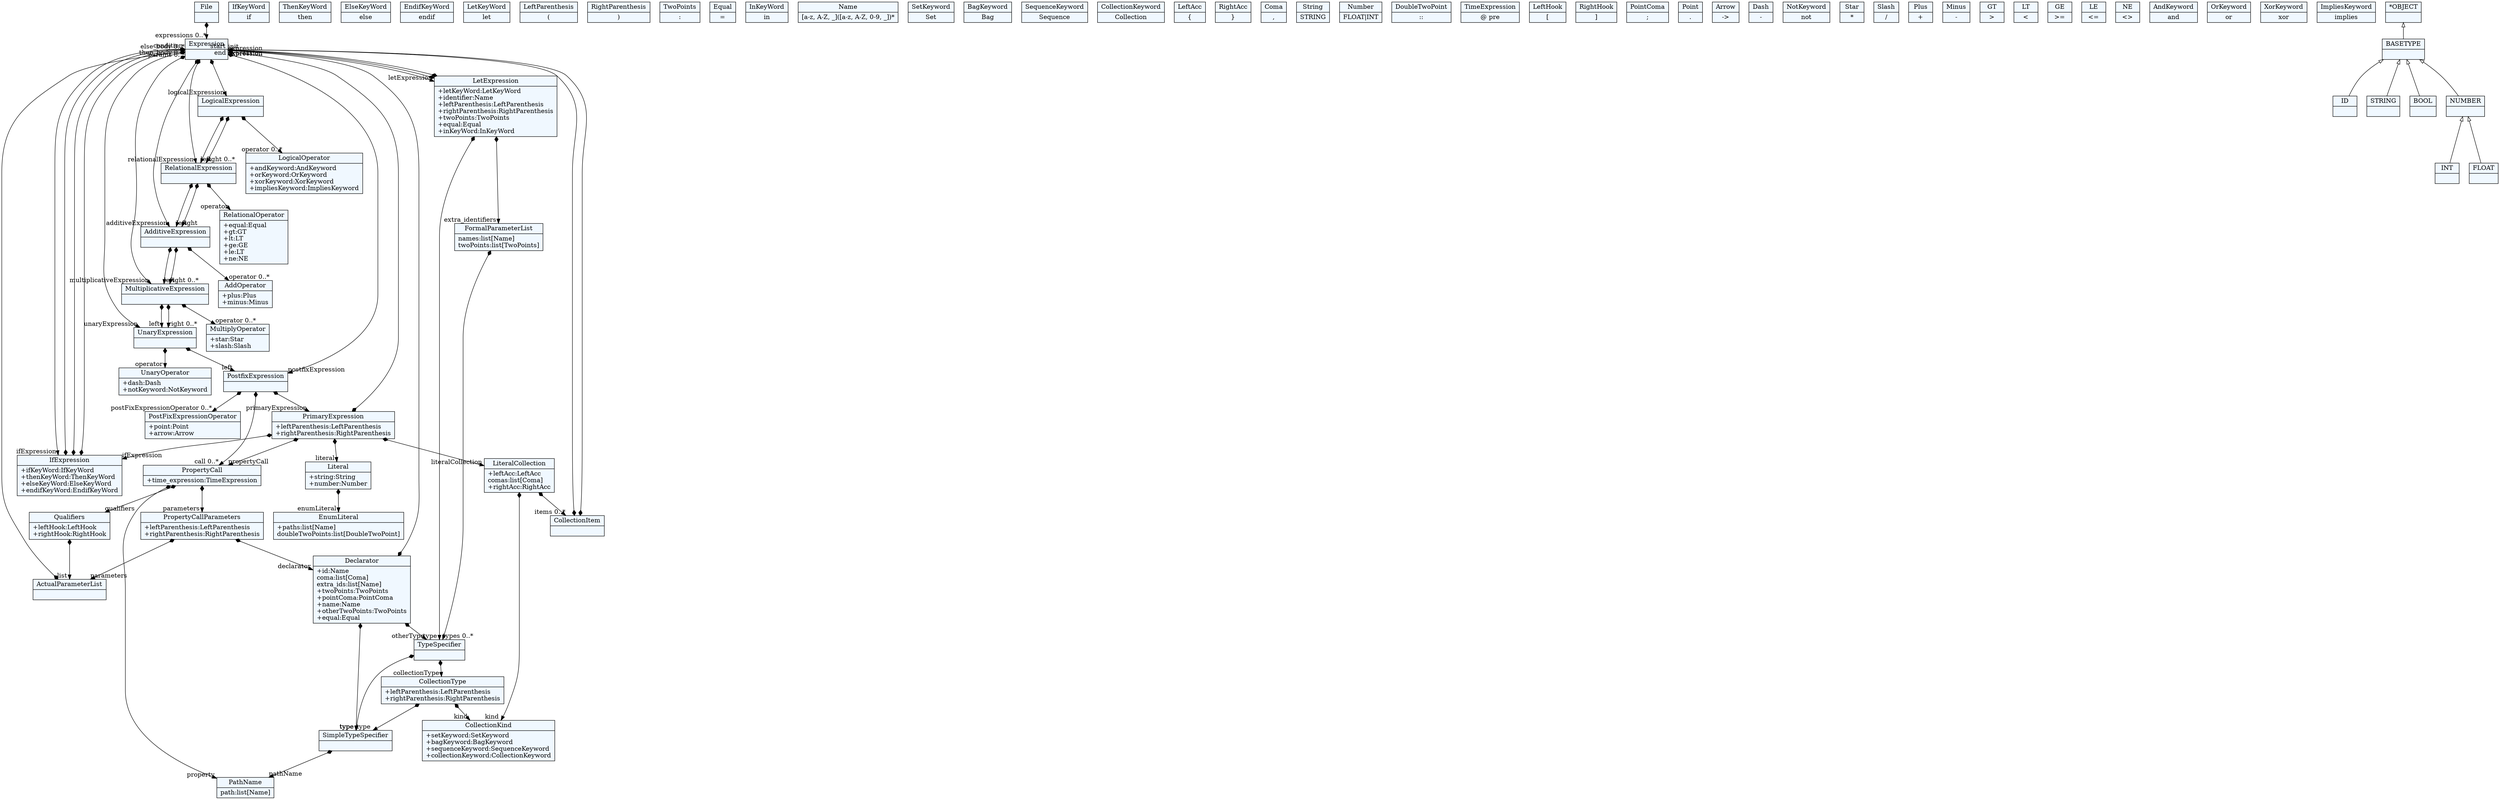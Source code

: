 
    digraph xtext {
    fontname = "Bitstream Vera Sans"
    fontsize = 8
    node[
        shape=record,
        style=filled,
        fillcolor=aliceblue
    ]
    nodesep = 0.3
    edge[dir=black,arrowtail=empty]


45411136 -> 45448000[arrowtail=diamond, dir=both, headlabel="expressions 0..*"]
45411136[ label="{File|}"]

45448000 -> 47931912[arrowtail=diamond, dir=both, headlabel="ifExpression "]
45448000 -> 47960112[arrowtail=diamond, dir=both, headlabel="letExpression "]
45448000 -> 48106304[arrowtail=diamond, dir=both, headlabel="logicalExpression "]
45448000 -> 48158136[arrowtail=diamond, dir=both, headlabel="relationalExpression "]
45448000 -> 48157192[arrowtail=diamond, dir=both, headlabel="unaryExpression "]
45448000 -> 48159552[arrowtail=diamond, dir=both, headlabel="additiveExpression "]
45448000 -> 48194056[arrowtail=diamond, dir=both, headlabel="multiplicativeExpression "]
45448000 -> 48043448[arrowtail=diamond, dir=both, headlabel="postfixExpression "]
45448000[ label="{Expression|}"]

47931912 -> 45448000[arrowtail=diamond, dir=both, headlabel="condition "]
47931912 -> 45448000[arrowtail=diamond, dir=both, headlabel="then_body 0..*"]
47931912 -> 45448000[arrowtail=diamond, dir=both, headlabel="else_body 0..*"]
47931912[ label="{IfExpression|+ifKeyWord:IfKeyWord\l+thenKeyWord:ThenKeyWord\l+elseKeyWord:ElseKeyWord\l+endifKeyWord:EndifKeyWord\l}"]

47933328[ label="{IfKeyWord|if}"]

47934744[ label="{ThenKeyWord|then}"]

47944672[ label="{ElseKeyWord|else}"]

47946088[ label="{EndifKeyWord|endif}"]

47960112 -> 47978856[arrowtail=diamond, dir=both, headlabel="extra_identifiers "]
47960112 -> 47996976[arrowtail=diamond, dir=both, headlabel="type "]
47960112 -> 45448000[arrowtail=diamond, dir=both, headlabel="init "]
47960112 -> 45448000[arrowtail=diamond, dir=both, headlabel="expression "]
47960112[ label="{LetExpression|+letKeyWord:LetKeyWord\l+identifier:Name\l+leftParenthesis:LeftParenthesis\l+rightParenthesis:RightParenthesis\l+twoPoints:TwoPoints\l+equal:Equal\l+inKeyWord:InKeyWord\l}"]

47961528[ label="{LetKeyWord|let}"]

47962944[ label="{LeftParenthesis|(}"]

47976968[ label="{RightParenthesis|)}"]

47978384[ label="{TwoPoints|:}"]

47947032[ label="{Equal|=}"]

47934272[ label="{InKeyWord|in}"]

45390184[ label="{Name|[a-z, A-Z, _]([a-z, A-Z, 0-9, _])*}"]

47978856 -> 47996976[arrowtail=diamond, dir=both, headlabel="types 0..*"]
47978856[ label="{FormalParameterList|names:list[Name]\ltwoPoints:list[TwoPoints]\l}"]

47996976 -> 47998392[arrowtail=diamond, dir=both, headlabel="type "]
47996976 -> 48017928[arrowtail=diamond, dir=both, headlabel="collectionType "]
47996976[ label="{TypeSpecifier|}"]

47998392 -> 47999808[arrowtail=diamond, dir=both, headlabel="pathName "]
47998392[ label="{SimpleTypeSpecifier|}"]

47999808[ label="{PathName|path:list[Name]\l}"]

48017928 -> 48019344[arrowtail=diamond, dir=both, headlabel="kind "]
48017928 -> 47998392[arrowtail=diamond, dir=both, headlabel="type "]
48017928[ label="{CollectionType|+leftParenthesis:LeftParenthesis\l+rightParenthesis:RightParenthesis\l}"]

48019344[ label="{CollectionKind|+setKeyword:SetKeyword\l+bagKeyword:BagKeyword\l+sequenceKeyword:SequenceKeyword\l+collectionKeyword:CollectionKeyword\l}"]

48020760[ label="{SetKeyword|Set}"]

48030688[ label="{BagKeyword|Bag}"]

48032104[ label="{SequenceKeyword|Sequence}"]

48042032[ label="{CollectionKeyword|Collection}"]

48043448 -> 48030216[arrowtail=diamond, dir=both, headlabel="primaryExpression "]
48043448 -> 48144432[arrowtail=diamond, dir=both, headlabel="postFixExpressionOperator 0..*"]
48043448 -> 48103944[arrowtail=diamond, dir=both, headlabel="call 0..*"]
48043448[ label="{PostfixExpression|}"]

48030216 -> 48017456[arrowtail=diamond, dir=both, headlabel="literalCollection "]
48030216 -> 48071648[arrowtail=diamond, dir=both, headlabel="literal "]
48030216 -> 48103944[arrowtail=diamond, dir=both, headlabel="propertyCall "]
48030216 -> 45448000[arrowtail=diamond, dir=both, headlabel="expression "]
48030216 -> 47931912[arrowtail=diamond, dir=both, headlabel="ifExpression "]
48030216[ label="{PrimaryExpression|+leftParenthesis:LeftParenthesis\l+rightParenthesis:RightParenthesis\l}"]

48017456 -> 48019344[arrowtail=diamond, dir=both, headlabel="kind "]
48017456 -> 48043920[arrowtail=diamond, dir=both, headlabel="items 0..*"]
48017456[ label="{LiteralCollection|+leftAcc:LeftAcc\lcomas:list[Coma]\l+rightAcc:RightAcc\l}"]

47979800[ label="{LeftAcc|\{}"]

47944200[ label="{RightAcc|\}}"]

48043920 -> 45448000[arrowtail=diamond, dir=both, headlabel="start "]
48043920 -> 45448000[arrowtail=diamond, dir=both, headlabel="end "]
48043920[ label="{CollectionItem|}"]

48045336[ label="{Coma|,}"]

48071648 -> 48088504[arrowtail=diamond, dir=both, headlabel="enumLiteral "]
48071648[ label="{Literal|+string:String\l+number:Number\l}"]

48073064[ label="{String|STRING}"]

48087088[ label="{Number|FLOAT\|INT}"]

48088504[ label="{EnumLiteral|+paths:list[Name]\ldoubleTwoPoints:list[DoubleTwoPoint]\l}"]

48089920[ label="{DoubleTwoPoint|::}"]

48103944 -> 47999808[arrowtail=diamond, dir=both, headlabel="property "]
48103944 -> 48072592[arrowtail=diamond, dir=both, headlabel="qualifiers "]
48103944 -> 48106776[arrowtail=diamond, dir=both, headlabel="parameters "]
48103944[ label="{PropertyCall|+time_expression:TimeExpression\l}"]

48089448[ label="{TimeExpression|@ pre}"]

48072592 -> 48105360[arrowtail=diamond, dir=both, headlabel="list "]
48072592[ label="{Qualifiers|+leftHook:LeftHook\l+rightHook:RightHook\l}"]

48042976[ label="{LeftHook|[}"]

48018872[ label="{RightHook|]}"]

48105360 -> 45448000[arrowtail=diamond, dir=both, headlabel="params 0..*"]
48105360[ label="{ActualParameterList|}"]

48106776 -> 48124896[arrowtail=diamond, dir=both, headlabel="declarator "]
48106776 -> 48105360[arrowtail=diamond, dir=both, headlabel="parameters "]
48106776[ label="{PropertyCallParameters|+leftParenthesis:LeftParenthesis\l+rightParenthesis:RightParenthesis\l}"]

48124896 -> 47998392[arrowtail=diamond, dir=both, headlabel="type "]
48124896 -> 47996976[arrowtail=diamond, dir=both, headlabel="otherType "]
48124896 -> 45448000[arrowtail=diamond, dir=both, headlabel="expression "]
48124896[ label="{Declarator|+id:Name\lcoma:list[Coma]\lextra_ids:list[Name]\l+twoPoints:TwoPoints\l+pointComa:PointComa\l+name:Name\l+otherTwoPoints:TwoPoints\l+equal:Equal\l}"]

48126312[ label="{PointComa|;}"]

48144432[ label="{PostFixExpressionOperator|+point:Point\l+arrow:Arrow\l}"]

48145848[ label="{Point|.}"]

48147264[ label="{Arrow|-\>}"]

48157192 -> 48158608[arrowtail=diamond, dir=both, headlabel="operator "]
48157192 -> 48043448[arrowtail=diamond, dir=both, headlabel="left "]
48157192[ label="{UnaryExpression|}"]

48158608[ label="{UnaryOperator|+dash:Dash\l+notKeyword:NotKeyword\l}"]

48127256[ label="{Dash|-}"]

47997920[ label="{NotKeyword|not}"]

48106304 -> 48158136[arrowtail=diamond, dir=both, headlabel="left "]
48106304 -> 48231864[arrowtail=diamond, dir=both, headlabel="operator 0..*"]
48106304 -> 48158136[arrowtail=diamond, dir=both, headlabel="right 0..*"]
48106304[ label="{LogicalExpression|}"]

48158136 -> 48159552[arrowtail=diamond, dir=both, headlabel="left "]
48158136 -> 48216896[arrowtail=diamond, dir=both, headlabel="operator "]
48158136 -> 48159552[arrowtail=diamond, dir=both, headlabel="right "]
48158136[ label="{RelationalExpression|}"]

48159552 -> 48194056[arrowtail=diamond, dir=both, headlabel="left "]
48159552 -> 48204136[arrowtail=diamond, dir=both, headlabel="operator 0..*"]
48159552 -> 48194056[arrowtail=diamond, dir=both, headlabel="right 0..*"]
48159552[ label="{AdditiveExpression|}"]

48194056 -> 48157192[arrowtail=diamond, dir=both, headlabel="left "]
48194056 -> 48195472[arrowtail=diamond, dir=both, headlabel="operator 0..*"]
48194056 -> 48157192[arrowtail=diamond, dir=both, headlabel="right 0..*"]
48194056[ label="{MultiplicativeExpression|}"]

48195472[ label="{MultiplyOperator|+star:Star\l+slash:Slash\l}"]

48196888[ label="{Star|*}"]

48202720[ label="{Slash|/}"]

48204136[ label="{AddOperator|+plus:Plus\l+minus:Minus\l}"]

48214064[ label="{Plus|+}"]

48215480[ label="{Minus|-}"]

48216896[ label="{RelationalOperator|+equal:Equal\l+gt:GT\l+lt:LT\l+ge:GE\l+le:LT\l+ne:NE\l}"]

48216424[ label="{GT|\>}"]

48203664[ label="{LT|\<}"]

48195000[ label="{GE|\>=}"]

48104888[ label="{LE|\<=}"]

48145376[ label="{NE|\<\>}"]

48231864[ label="{LogicalOperator|+andKeyword:AndKeyword\l+orKeyword:OrKeyword\l+xorKeyword:XorKeyword\l+impliesKeyword:ImpliesKeyword\l}"]

48233280[ label="{AndKeyword|and}"]

48251400[ label="{OrKeyword|or}"]

48252816[ label="{XorKeyword|xor}"]

48254232[ label="{ImpliesKeyword|implies}"]

45389240[ label="{ID|}"]

45390656[ label="{STRING|}"]

45408776[ label="{BOOL|}"]

45388768[ label="{INT|}"]

45410192[ label="{FLOAT|}"]

45411608[ label="{NUMBER|}"]
45411608 -> 45410192 [dir=back]
45411608 -> 45388768 [dir=back]

45417440[ label="{BASETYPE|}"]
45417440 -> 45411608 [dir=back]
45417440 -> 45408776 [dir=back]
45417440 -> 45389240 [dir=back]
45417440 -> 45390656 [dir=back]

45418856[ label="{*OBJECT|}"]
45418856 -> 45417440 [dir=back]


}
